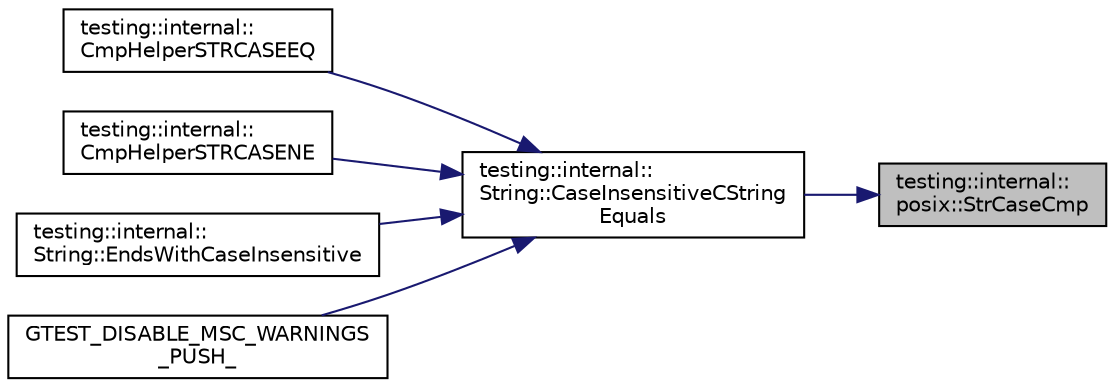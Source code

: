 digraph "testing::internal::posix::StrCaseCmp"
{
 // LATEX_PDF_SIZE
  bgcolor="transparent";
  edge [fontname="Helvetica",fontsize="10",labelfontname="Helvetica",labelfontsize="10"];
  node [fontname="Helvetica",fontsize="10",shape=record];
  rankdir="RL";
  Node1 [label="testing::internal::\lposix::StrCaseCmp",height=0.2,width=0.4,color="black", fillcolor="grey75", style="filled", fontcolor="black",tooltip=" "];
  Node1 -> Node2 [dir="back",color="midnightblue",fontsize="10",style="solid",fontname="Helvetica"];
  Node2 [label="testing::internal::\lString::CaseInsensitiveCString\lEquals",height=0.2,width=0.4,color="black",URL="$classtesting_1_1internal_1_1String.html#a116ca435d63306927ba19f90a3596787",tooltip=" "];
  Node2 -> Node3 [dir="back",color="midnightblue",fontsize="10",style="solid",fontname="Helvetica"];
  Node3 [label="testing::internal::\lCmpHelperSTRCASEEQ",height=0.2,width=0.4,color="black",URL="$namespacetesting_1_1internal.html#a30dfeb01f1bc8087c7d05205d5fa75c1",tooltip=" "];
  Node2 -> Node4 [dir="back",color="midnightblue",fontsize="10",style="solid",fontname="Helvetica"];
  Node4 [label="testing::internal::\lCmpHelperSTRCASENE",height=0.2,width=0.4,color="black",URL="$namespacetesting_1_1internal.html#a7e31d489f06ab8f6a81a7729f0c377e7",tooltip=" "];
  Node2 -> Node5 [dir="back",color="midnightblue",fontsize="10",style="solid",fontname="Helvetica"];
  Node5 [label="testing::internal::\lString::EndsWithCaseInsensitive",height=0.2,width=0.4,color="black",URL="$classtesting_1_1internal_1_1String.html#a968f242b709f8c7c0ed5ecf246553321",tooltip=" "];
  Node2 -> Node6 [dir="back",color="midnightblue",fontsize="10",style="solid",fontname="Helvetica"];
  Node6 [label="GTEST_DISABLE_MSC_WARNINGS\l_PUSH_",height=0.2,width=0.4,color="black",URL="$gmock-matchers_8h.html#a76d5edfe42aefbbbf81289a6a12f3761",tooltip=" "];
}
